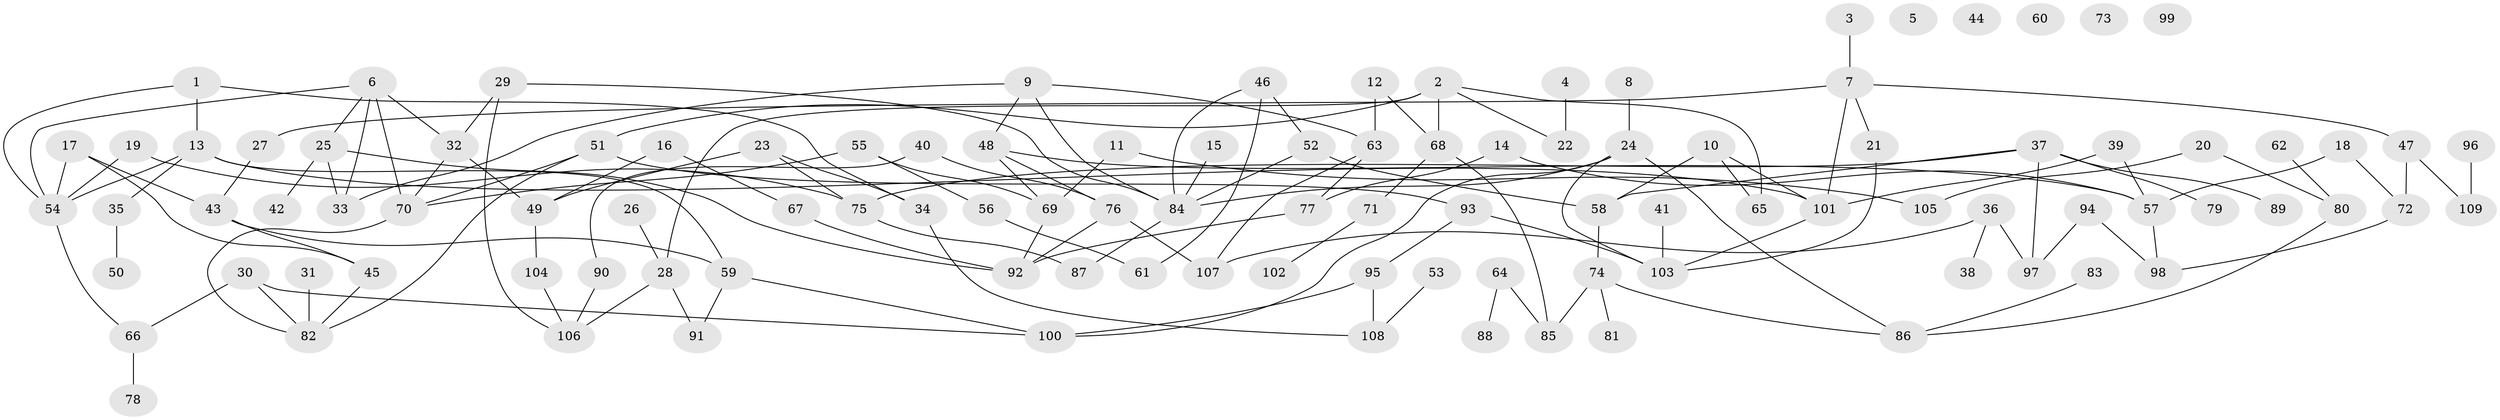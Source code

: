 // coarse degree distribution, {2: 0.21428571428571427, 4: 0.07142857142857142, 1: 0.14285714285714285, 6: 0.10714285714285714, 5: 0.07142857142857142, 3: 0.2857142857142857, 7: 0.07142857142857142, 10: 0.03571428571428571}
// Generated by graph-tools (version 1.1) at 2025/35/03/04/25 23:35:44]
// undirected, 109 vertices, 148 edges
graph export_dot {
  node [color=gray90,style=filled];
  1;
  2;
  3;
  4;
  5;
  6;
  7;
  8;
  9;
  10;
  11;
  12;
  13;
  14;
  15;
  16;
  17;
  18;
  19;
  20;
  21;
  22;
  23;
  24;
  25;
  26;
  27;
  28;
  29;
  30;
  31;
  32;
  33;
  34;
  35;
  36;
  37;
  38;
  39;
  40;
  41;
  42;
  43;
  44;
  45;
  46;
  47;
  48;
  49;
  50;
  51;
  52;
  53;
  54;
  55;
  56;
  57;
  58;
  59;
  60;
  61;
  62;
  63;
  64;
  65;
  66;
  67;
  68;
  69;
  70;
  71;
  72;
  73;
  74;
  75;
  76;
  77;
  78;
  79;
  80;
  81;
  82;
  83;
  84;
  85;
  86;
  87;
  88;
  89;
  90;
  91;
  92;
  93;
  94;
  95;
  96;
  97;
  98;
  99;
  100;
  101;
  102;
  103;
  104;
  105;
  106;
  107;
  108;
  109;
  1 -- 13;
  1 -- 34;
  1 -- 54;
  2 -- 22;
  2 -- 28;
  2 -- 51;
  2 -- 65;
  2 -- 68;
  3 -- 7;
  4 -- 22;
  6 -- 25;
  6 -- 32;
  6 -- 33;
  6 -- 54;
  6 -- 70;
  7 -- 21;
  7 -- 27;
  7 -- 47;
  7 -- 101;
  8 -- 24;
  9 -- 33;
  9 -- 48;
  9 -- 63;
  9 -- 84;
  10 -- 58;
  10 -- 65;
  10 -- 101;
  11 -- 69;
  11 -- 105;
  12 -- 63;
  12 -- 68;
  13 -- 35;
  13 -- 54;
  13 -- 59;
  13 -- 101;
  14 -- 57;
  14 -- 77;
  15 -- 84;
  16 -- 49;
  16 -- 67;
  17 -- 43;
  17 -- 45;
  17 -- 54;
  18 -- 57;
  18 -- 72;
  19 -- 54;
  19 -- 75;
  20 -- 80;
  20 -- 105;
  21 -- 103;
  23 -- 34;
  23 -- 49;
  23 -- 75;
  24 -- 84;
  24 -- 86;
  24 -- 100;
  24 -- 103;
  25 -- 33;
  25 -- 42;
  25 -- 92;
  26 -- 28;
  27 -- 43;
  28 -- 91;
  28 -- 106;
  29 -- 32;
  29 -- 84;
  29 -- 106;
  30 -- 66;
  30 -- 82;
  30 -- 100;
  31 -- 82;
  32 -- 49;
  32 -- 70;
  34 -- 108;
  35 -- 50;
  36 -- 38;
  36 -- 97;
  36 -- 107;
  37 -- 58;
  37 -- 75;
  37 -- 79;
  37 -- 89;
  37 -- 97;
  39 -- 57;
  39 -- 101;
  40 -- 76;
  40 -- 90;
  41 -- 103;
  43 -- 45;
  43 -- 59;
  45 -- 82;
  46 -- 52;
  46 -- 61;
  46 -- 84;
  47 -- 72;
  47 -- 109;
  48 -- 57;
  48 -- 69;
  48 -- 76;
  49 -- 104;
  51 -- 70;
  51 -- 82;
  51 -- 93;
  52 -- 58;
  52 -- 84;
  53 -- 108;
  54 -- 66;
  55 -- 56;
  55 -- 69;
  55 -- 70;
  56 -- 61;
  57 -- 98;
  58 -- 74;
  59 -- 91;
  59 -- 100;
  62 -- 80;
  63 -- 77;
  63 -- 107;
  64 -- 85;
  64 -- 88;
  66 -- 78;
  67 -- 92;
  68 -- 71;
  68 -- 85;
  69 -- 92;
  70 -- 82;
  71 -- 102;
  72 -- 98;
  74 -- 81;
  74 -- 85;
  74 -- 86;
  75 -- 87;
  76 -- 92;
  76 -- 107;
  77 -- 92;
  80 -- 86;
  83 -- 86;
  84 -- 87;
  90 -- 106;
  93 -- 95;
  93 -- 103;
  94 -- 97;
  94 -- 98;
  95 -- 100;
  95 -- 108;
  96 -- 109;
  101 -- 103;
  104 -- 106;
}
